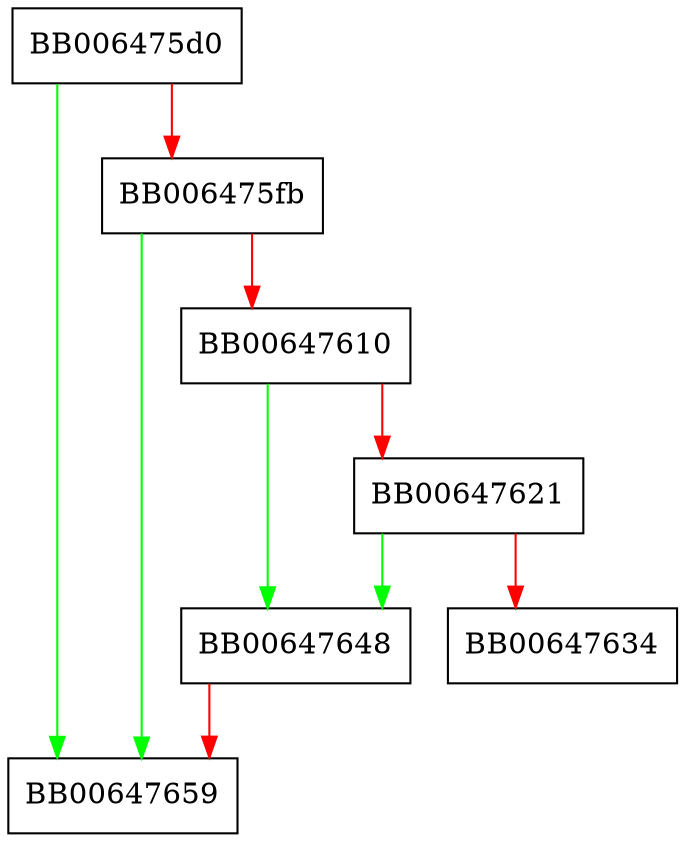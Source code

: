 digraph SRP_user_pwd_set_sv {
  node [shape="box"];
  graph [splines=ortho];
  BB006475d0 -> BB00647659 [color="green"];
  BB006475d0 -> BB006475fb [color="red"];
  BB006475fb -> BB00647659 [color="green"];
  BB006475fb -> BB00647610 [color="red"];
  BB00647610 -> BB00647648 [color="green"];
  BB00647610 -> BB00647621 [color="red"];
  BB00647621 -> BB00647648 [color="green"];
  BB00647621 -> BB00647634 [color="red"];
  BB00647648 -> BB00647659 [color="red"];
}